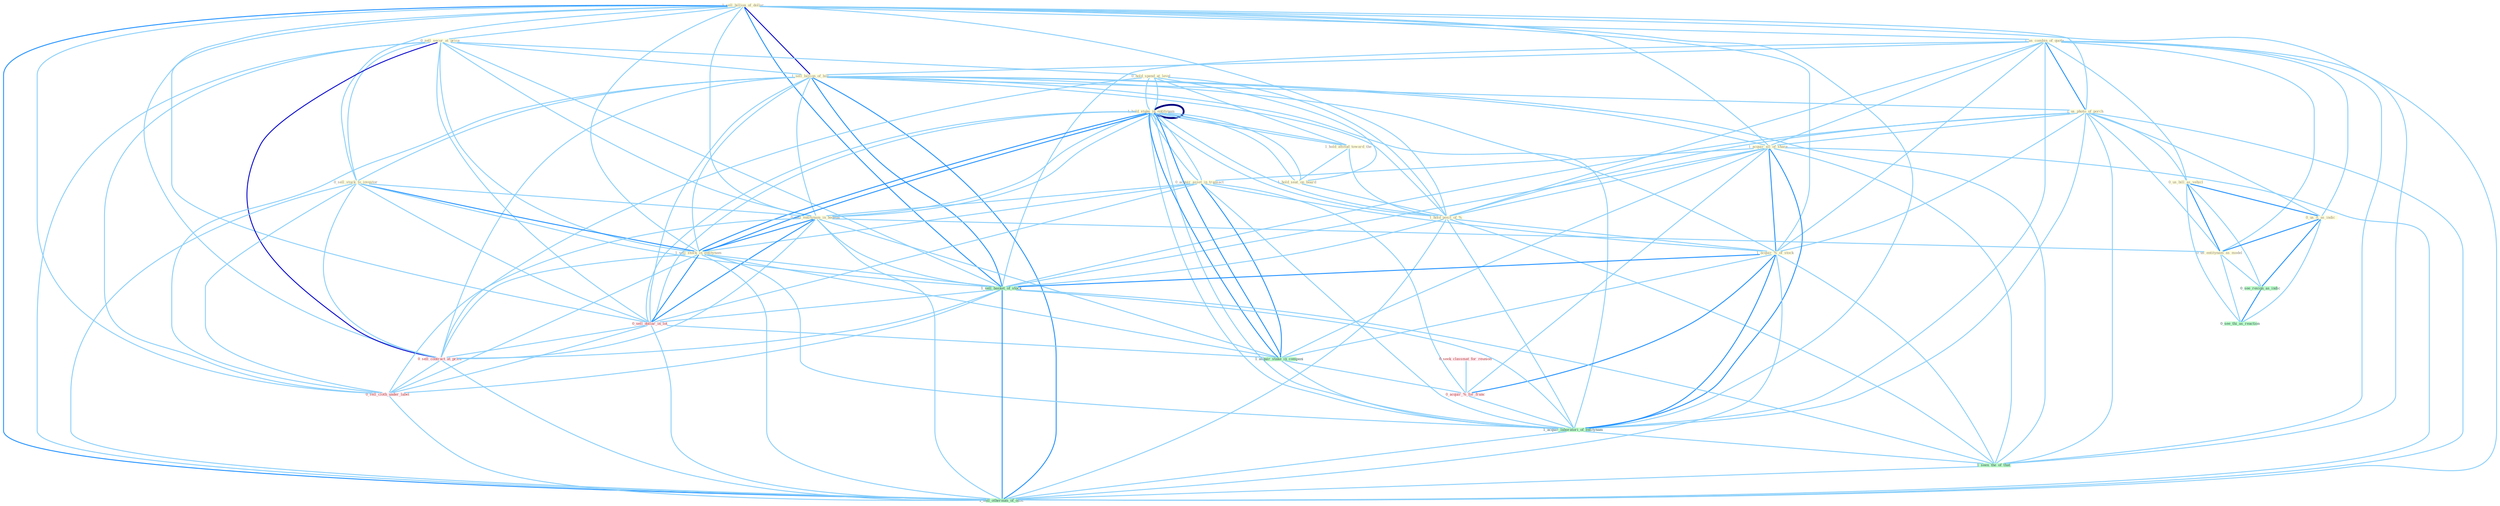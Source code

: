 Graph G{ 
    node
    [shape=polygon,style=filled,width=.5,height=.06,color="#BDFCC9",fixedsize=true,fontsize=4,
    fontcolor="#2f4f4f"];
    {node
    [color="#ffffe0", fontcolor="#8b7d6b"] "1_sell_billion_of_dollar " "1_us_combin_of_quota " "0_sell_secur_at_price " "1_sell_billion_of_bill " "1_us_photo_of_porch " "1_acquir_all_of_share " "1_hold_stake_in_entitynam " "0_hold_spend_at_level " "0_us_bill_as_vehicl " "0_us_it_as_indic " "1_hold_stake_in_entitynam " "1_hold_attitud_toward_the " "0_acquir_asset_in_transact " "1_hold_seat_on_board " "0_sell_stock_to_investor " "0_sell_entitynam_in_bodega " "1_hold_posit_of_% " "1_sell_stock_in_entitynam " "0_us_entitynam_as_model " "1_acquir_%_of_stock "}
{node [color="#fff0f5", fontcolor="#b22222"] "0_seek_classmat_for_reunion " "0_sell_dollar_in_lot " "0_acquir_%_for_franc " "0_sell_contract_at_price " "0_sell_cloth_under_label "}
edge [color="#B0E2FF"];

	"1_sell_billion_of_dollar " -- "1_us_combin_of_quota " [w="1", color="#87cefa" ];
	"1_sell_billion_of_dollar " -- "0_sell_secur_at_price " [w="1", color="#87cefa" ];
	"1_sell_billion_of_dollar " -- "1_sell_billion_of_bill " [w="3", color="#0000cd" , len=0.6];
	"1_sell_billion_of_dollar " -- "1_us_photo_of_porch " [w="1", color="#87cefa" ];
	"1_sell_billion_of_dollar " -- "1_acquir_all_of_share " [w="1", color="#87cefa" ];
	"1_sell_billion_of_dollar " -- "0_sell_stock_to_investor " [w="1", color="#87cefa" ];
	"1_sell_billion_of_dollar " -- "0_sell_entitynam_in_bodega " [w="1", color="#87cefa" ];
	"1_sell_billion_of_dollar " -- "1_hold_posit_of_% " [w="1", color="#87cefa" ];
	"1_sell_billion_of_dollar " -- "1_sell_stock_in_entitynam " [w="1", color="#87cefa" ];
	"1_sell_billion_of_dollar " -- "1_acquir_%_of_stock " [w="1", color="#87cefa" ];
	"1_sell_billion_of_dollar " -- "1_sell_basket_of_stock " [w="2", color="#1e90ff" , len=0.8];
	"1_sell_billion_of_dollar " -- "0_sell_dollar_in_lot " [w="1", color="#87cefa" ];
	"1_sell_billion_of_dollar " -- "0_sell_contract_at_price " [w="1", color="#87cefa" ];
	"1_sell_billion_of_dollar " -- "1_acquir_laboratori_of_entitynam " [w="1", color="#87cefa" ];
	"1_sell_billion_of_dollar " -- "0_sell_cloth_under_label " [w="1", color="#87cefa" ];
	"1_sell_billion_of_dollar " -- "1_seen_the_of_that " [w="1", color="#87cefa" ];
	"1_sell_billion_of_dollar " -- "1_sell_othernum_of_offic " [w="2", color="#1e90ff" , len=0.8];
	"1_us_combin_of_quota " -- "1_sell_billion_of_bill " [w="1", color="#87cefa" ];
	"1_us_combin_of_quota " -- "1_us_photo_of_porch " [w="2", color="#1e90ff" , len=0.8];
	"1_us_combin_of_quota " -- "1_acquir_all_of_share " [w="1", color="#87cefa" ];
	"1_us_combin_of_quota " -- "0_us_bill_as_vehicl " [w="1", color="#87cefa" ];
	"1_us_combin_of_quota " -- "0_us_it_as_indic " [w="1", color="#87cefa" ];
	"1_us_combin_of_quota " -- "1_hold_posit_of_% " [w="1", color="#87cefa" ];
	"1_us_combin_of_quota " -- "0_us_entitynam_as_model " [w="1", color="#87cefa" ];
	"1_us_combin_of_quota " -- "1_acquir_%_of_stock " [w="1", color="#87cefa" ];
	"1_us_combin_of_quota " -- "1_sell_basket_of_stock " [w="1", color="#87cefa" ];
	"1_us_combin_of_quota " -- "1_acquir_laboratori_of_entitynam " [w="1", color="#87cefa" ];
	"1_us_combin_of_quota " -- "1_seen_the_of_that " [w="1", color="#87cefa" ];
	"1_us_combin_of_quota " -- "1_sell_othernum_of_offic " [w="1", color="#87cefa" ];
	"0_sell_secur_at_price " -- "1_sell_billion_of_bill " [w="1", color="#87cefa" ];
	"0_sell_secur_at_price " -- "0_hold_spend_at_level " [w="1", color="#87cefa" ];
	"0_sell_secur_at_price " -- "0_sell_stock_to_investor " [w="1", color="#87cefa" ];
	"0_sell_secur_at_price " -- "0_sell_entitynam_in_bodega " [w="1", color="#87cefa" ];
	"0_sell_secur_at_price " -- "1_sell_stock_in_entitynam " [w="1", color="#87cefa" ];
	"0_sell_secur_at_price " -- "1_sell_basket_of_stock " [w="1", color="#87cefa" ];
	"0_sell_secur_at_price " -- "0_sell_dollar_in_lot " [w="1", color="#87cefa" ];
	"0_sell_secur_at_price " -- "0_sell_contract_at_price " [w="3", color="#0000cd" , len=0.6];
	"0_sell_secur_at_price " -- "0_sell_cloth_under_label " [w="1", color="#87cefa" ];
	"0_sell_secur_at_price " -- "1_sell_othernum_of_offic " [w="1", color="#87cefa" ];
	"1_sell_billion_of_bill " -- "1_us_photo_of_porch " [w="1", color="#87cefa" ];
	"1_sell_billion_of_bill " -- "1_acquir_all_of_share " [w="1", color="#87cefa" ];
	"1_sell_billion_of_bill " -- "0_sell_stock_to_investor " [w="1", color="#87cefa" ];
	"1_sell_billion_of_bill " -- "0_sell_entitynam_in_bodega " [w="1", color="#87cefa" ];
	"1_sell_billion_of_bill " -- "1_hold_posit_of_% " [w="1", color="#87cefa" ];
	"1_sell_billion_of_bill " -- "1_sell_stock_in_entitynam " [w="1", color="#87cefa" ];
	"1_sell_billion_of_bill " -- "1_acquir_%_of_stock " [w="1", color="#87cefa" ];
	"1_sell_billion_of_bill " -- "1_sell_basket_of_stock " [w="2", color="#1e90ff" , len=0.8];
	"1_sell_billion_of_bill " -- "0_sell_dollar_in_lot " [w="1", color="#87cefa" ];
	"1_sell_billion_of_bill " -- "0_sell_contract_at_price " [w="1", color="#87cefa" ];
	"1_sell_billion_of_bill " -- "1_acquir_laboratori_of_entitynam " [w="1", color="#87cefa" ];
	"1_sell_billion_of_bill " -- "0_sell_cloth_under_label " [w="1", color="#87cefa" ];
	"1_sell_billion_of_bill " -- "1_seen_the_of_that " [w="1", color="#87cefa" ];
	"1_sell_billion_of_bill " -- "1_sell_othernum_of_offic " [w="2", color="#1e90ff" , len=0.8];
	"1_us_photo_of_porch " -- "1_acquir_all_of_share " [w="1", color="#87cefa" ];
	"1_us_photo_of_porch " -- "0_us_bill_as_vehicl " [w="1", color="#87cefa" ];
	"1_us_photo_of_porch " -- "0_us_it_as_indic " [w="1", color="#87cefa" ];
	"1_us_photo_of_porch " -- "1_hold_posit_of_% " [w="1", color="#87cefa" ];
	"1_us_photo_of_porch " -- "0_us_entitynam_as_model " [w="1", color="#87cefa" ];
	"1_us_photo_of_porch " -- "1_acquir_%_of_stock " [w="1", color="#87cefa" ];
	"1_us_photo_of_porch " -- "1_sell_basket_of_stock " [w="1", color="#87cefa" ];
	"1_us_photo_of_porch " -- "1_acquir_laboratori_of_entitynam " [w="1", color="#87cefa" ];
	"1_us_photo_of_porch " -- "1_seen_the_of_that " [w="1", color="#87cefa" ];
	"1_us_photo_of_porch " -- "1_sell_othernum_of_offic " [w="1", color="#87cefa" ];
	"1_acquir_all_of_share " -- "0_acquir_asset_in_transact " [w="1", color="#87cefa" ];
	"1_acquir_all_of_share " -- "1_hold_posit_of_% " [w="1", color="#87cefa" ];
	"1_acquir_all_of_share " -- "1_acquir_%_of_stock " [w="2", color="#1e90ff" , len=0.8];
	"1_acquir_all_of_share " -- "1_sell_basket_of_stock " [w="1", color="#87cefa" ];
	"1_acquir_all_of_share " -- "1_acquir_stake_in_compani " [w="1", color="#87cefa" ];
	"1_acquir_all_of_share " -- "0_acquir_%_for_franc " [w="1", color="#87cefa" ];
	"1_acquir_all_of_share " -- "1_acquir_laboratori_of_entitynam " [w="2", color="#1e90ff" , len=0.8];
	"1_acquir_all_of_share " -- "1_seen_the_of_that " [w="1", color="#87cefa" ];
	"1_acquir_all_of_share " -- "1_sell_othernum_of_offic " [w="1", color="#87cefa" ];
	"1_hold_stake_in_entitynam " -- "0_hold_spend_at_level " [w="1", color="#87cefa" ];
	"1_hold_stake_in_entitynam " -- "1_hold_stake_in_entitynam " [w="4", style=bold, color="#000080", len=0.4];
	"1_hold_stake_in_entitynam " -- "1_hold_attitud_toward_the " [w="1", color="#87cefa" ];
	"1_hold_stake_in_entitynam " -- "0_acquir_asset_in_transact " [w="1", color="#87cefa" ];
	"1_hold_stake_in_entitynam " -- "1_hold_seat_on_board " [w="1", color="#87cefa" ];
	"1_hold_stake_in_entitynam " -- "0_sell_entitynam_in_bodega " [w="1", color="#87cefa" ];
	"1_hold_stake_in_entitynam " -- "1_hold_posit_of_% " [w="1", color="#87cefa" ];
	"1_hold_stake_in_entitynam " -- "1_sell_stock_in_entitynam " [w="2", color="#1e90ff" , len=0.8];
	"1_hold_stake_in_entitynam " -- "0_sell_dollar_in_lot " [w="1", color="#87cefa" ];
	"1_hold_stake_in_entitynam " -- "1_acquir_stake_in_compani " [w="2", color="#1e90ff" , len=0.8];
	"1_hold_stake_in_entitynam " -- "1_acquir_laboratori_of_entitynam " [w="1", color="#87cefa" ];
	"0_hold_spend_at_level " -- "1_hold_stake_in_entitynam " [w="1", color="#87cefa" ];
	"0_hold_spend_at_level " -- "1_hold_attitud_toward_the " [w="1", color="#87cefa" ];
	"0_hold_spend_at_level " -- "1_hold_seat_on_board " [w="1", color="#87cefa" ];
	"0_hold_spend_at_level " -- "1_hold_posit_of_% " [w="1", color="#87cefa" ];
	"0_hold_spend_at_level " -- "0_sell_contract_at_price " [w="1", color="#87cefa" ];
	"0_us_bill_as_vehicl " -- "0_us_it_as_indic " [w="2", color="#1e90ff" , len=0.8];
	"0_us_bill_as_vehicl " -- "0_us_entitynam_as_model " [w="2", color="#1e90ff" , len=0.8];
	"0_us_bill_as_vehicl " -- "0_see_resign_as_indic " [w="1", color="#87cefa" ];
	"0_us_bill_as_vehicl " -- "0_see_thi_as_reaction " [w="1", color="#87cefa" ];
	"0_us_it_as_indic " -- "0_us_entitynam_as_model " [w="2", color="#1e90ff" , len=0.8];
	"0_us_it_as_indic " -- "0_see_resign_as_indic " [w="2", color="#1e90ff" , len=0.8];
	"0_us_it_as_indic " -- "0_see_thi_as_reaction " [w="1", color="#87cefa" ];
	"1_hold_stake_in_entitynam " -- "1_hold_attitud_toward_the " [w="1", color="#87cefa" ];
	"1_hold_stake_in_entitynam " -- "0_acquir_asset_in_transact " [w="1", color="#87cefa" ];
	"1_hold_stake_in_entitynam " -- "1_hold_seat_on_board " [w="1", color="#87cefa" ];
	"1_hold_stake_in_entitynam " -- "0_sell_entitynam_in_bodega " [w="1", color="#87cefa" ];
	"1_hold_stake_in_entitynam " -- "1_hold_posit_of_% " [w="1", color="#87cefa" ];
	"1_hold_stake_in_entitynam " -- "1_sell_stock_in_entitynam " [w="2", color="#1e90ff" , len=0.8];
	"1_hold_stake_in_entitynam " -- "0_sell_dollar_in_lot " [w="1", color="#87cefa" ];
	"1_hold_stake_in_entitynam " -- "1_acquir_stake_in_compani " [w="2", color="#1e90ff" , len=0.8];
	"1_hold_stake_in_entitynam " -- "1_acquir_laboratori_of_entitynam " [w="1", color="#87cefa" ];
	"1_hold_attitud_toward_the " -- "1_hold_seat_on_board " [w="1", color="#87cefa" ];
	"1_hold_attitud_toward_the " -- "1_hold_posit_of_% " [w="1", color="#87cefa" ];
	"0_acquir_asset_in_transact " -- "0_sell_entitynam_in_bodega " [w="1", color="#87cefa" ];
	"0_acquir_asset_in_transact " -- "1_sell_stock_in_entitynam " [w="1", color="#87cefa" ];
	"0_acquir_asset_in_transact " -- "1_acquir_%_of_stock " [w="1", color="#87cefa" ];
	"0_acquir_asset_in_transact " -- "0_sell_dollar_in_lot " [w="1", color="#87cefa" ];
	"0_acquir_asset_in_transact " -- "1_acquir_stake_in_compani " [w="2", color="#1e90ff" , len=0.8];
	"0_acquir_asset_in_transact " -- "0_acquir_%_for_franc " [w="1", color="#87cefa" ];
	"0_acquir_asset_in_transact " -- "1_acquir_laboratori_of_entitynam " [w="1", color="#87cefa" ];
	"1_hold_seat_on_board " -- "1_hold_posit_of_% " [w="1", color="#87cefa" ];
	"0_sell_stock_to_investor " -- "0_sell_entitynam_in_bodega " [w="1", color="#87cefa" ];
	"0_sell_stock_to_investor " -- "1_sell_stock_in_entitynam " [w="2", color="#1e90ff" , len=0.8];
	"0_sell_stock_to_investor " -- "1_sell_basket_of_stock " [w="1", color="#87cefa" ];
	"0_sell_stock_to_investor " -- "0_sell_dollar_in_lot " [w="1", color="#87cefa" ];
	"0_sell_stock_to_investor " -- "0_sell_contract_at_price " [w="1", color="#87cefa" ];
	"0_sell_stock_to_investor " -- "0_sell_cloth_under_label " [w="1", color="#87cefa" ];
	"0_sell_stock_to_investor " -- "1_sell_othernum_of_offic " [w="1", color="#87cefa" ];
	"0_sell_entitynam_in_bodega " -- "1_sell_stock_in_entitynam " [w="2", color="#1e90ff" , len=0.8];
	"0_sell_entitynam_in_bodega " -- "0_us_entitynam_as_model " [w="1", color="#87cefa" ];
	"0_sell_entitynam_in_bodega " -- "1_sell_basket_of_stock " [w="1", color="#87cefa" ];
	"0_sell_entitynam_in_bodega " -- "0_sell_dollar_in_lot " [w="2", color="#1e90ff" , len=0.8];
	"0_sell_entitynam_in_bodega " -- "1_acquir_stake_in_compani " [w="1", color="#87cefa" ];
	"0_sell_entitynam_in_bodega " -- "0_sell_contract_at_price " [w="1", color="#87cefa" ];
	"0_sell_entitynam_in_bodega " -- "0_sell_cloth_under_label " [w="1", color="#87cefa" ];
	"0_sell_entitynam_in_bodega " -- "1_sell_othernum_of_offic " [w="1", color="#87cefa" ];
	"1_hold_posit_of_% " -- "1_acquir_%_of_stock " [w="1", color="#87cefa" ];
	"1_hold_posit_of_% " -- "1_sell_basket_of_stock " [w="1", color="#87cefa" ];
	"1_hold_posit_of_% " -- "1_acquir_laboratori_of_entitynam " [w="1", color="#87cefa" ];
	"1_hold_posit_of_% " -- "1_seen_the_of_that " [w="1", color="#87cefa" ];
	"1_hold_posit_of_% " -- "1_sell_othernum_of_offic " [w="1", color="#87cefa" ];
	"1_sell_stock_in_entitynam " -- "1_sell_basket_of_stock " [w="1", color="#87cefa" ];
	"1_sell_stock_in_entitynam " -- "0_sell_dollar_in_lot " [w="2", color="#1e90ff" , len=0.8];
	"1_sell_stock_in_entitynam " -- "1_acquir_stake_in_compani " [w="1", color="#87cefa" ];
	"1_sell_stock_in_entitynam " -- "0_sell_contract_at_price " [w="1", color="#87cefa" ];
	"1_sell_stock_in_entitynam " -- "1_acquir_laboratori_of_entitynam " [w="1", color="#87cefa" ];
	"1_sell_stock_in_entitynam " -- "0_sell_cloth_under_label " [w="1", color="#87cefa" ];
	"1_sell_stock_in_entitynam " -- "1_sell_othernum_of_offic " [w="1", color="#87cefa" ];
	"0_us_entitynam_as_model " -- "0_see_resign_as_indic " [w="1", color="#87cefa" ];
	"0_us_entitynam_as_model " -- "0_see_thi_as_reaction " [w="1", color="#87cefa" ];
	"1_acquir_%_of_stock " -- "1_sell_basket_of_stock " [w="2", color="#1e90ff" , len=0.8];
	"1_acquir_%_of_stock " -- "1_acquir_stake_in_compani " [w="1", color="#87cefa" ];
	"1_acquir_%_of_stock " -- "0_acquir_%_for_franc " [w="2", color="#1e90ff" , len=0.8];
	"1_acquir_%_of_stock " -- "1_acquir_laboratori_of_entitynam " [w="2", color="#1e90ff" , len=0.8];
	"1_acquir_%_of_stock " -- "1_seen_the_of_that " [w="1", color="#87cefa" ];
	"1_acquir_%_of_stock " -- "1_sell_othernum_of_offic " [w="1", color="#87cefa" ];
	"0_seek_classmat_for_reunion " -- "0_acquir_%_for_franc " [w="1", color="#87cefa" ];
	"1_sell_basket_of_stock " -- "0_sell_dollar_in_lot " [w="1", color="#87cefa" ];
	"1_sell_basket_of_stock " -- "0_sell_contract_at_price " [w="1", color="#87cefa" ];
	"1_sell_basket_of_stock " -- "1_acquir_laboratori_of_entitynam " [w="1", color="#87cefa" ];
	"1_sell_basket_of_stock " -- "0_sell_cloth_under_label " [w="1", color="#87cefa" ];
	"1_sell_basket_of_stock " -- "1_seen_the_of_that " [w="1", color="#87cefa" ];
	"1_sell_basket_of_stock " -- "1_sell_othernum_of_offic " [w="2", color="#1e90ff" , len=0.8];
	"0_sell_dollar_in_lot " -- "1_acquir_stake_in_compani " [w="1", color="#87cefa" ];
	"0_sell_dollar_in_lot " -- "0_sell_contract_at_price " [w="1", color="#87cefa" ];
	"0_sell_dollar_in_lot " -- "0_sell_cloth_under_label " [w="1", color="#87cefa" ];
	"0_sell_dollar_in_lot " -- "1_sell_othernum_of_offic " [w="1", color="#87cefa" ];
	"0_see_resign_as_indic " -- "0_see_thi_as_reaction " [w="2", color="#1e90ff" , len=0.8];
	"1_acquir_stake_in_compani " -- "0_acquir_%_for_franc " [w="1", color="#87cefa" ];
	"1_acquir_stake_in_compani " -- "1_acquir_laboratori_of_entitynam " [w="1", color="#87cefa" ];
	"0_acquir_%_for_franc " -- "1_acquir_laboratori_of_entitynam " [w="1", color="#87cefa" ];
	"0_sell_contract_at_price " -- "0_sell_cloth_under_label " [w="1", color="#87cefa" ];
	"0_sell_contract_at_price " -- "1_sell_othernum_of_offic " [w="1", color="#87cefa" ];
	"1_acquir_laboratori_of_entitynam " -- "1_seen_the_of_that " [w="1", color="#87cefa" ];
	"1_acquir_laboratori_of_entitynam " -- "1_sell_othernum_of_offic " [w="1", color="#87cefa" ];
	"0_sell_cloth_under_label " -- "1_sell_othernum_of_offic " [w="1", color="#87cefa" ];
	"1_seen_the_of_that " -- "1_sell_othernum_of_offic " [w="1", color="#87cefa" ];
}